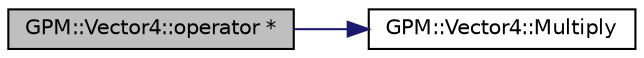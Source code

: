 digraph "GPM::Vector4::operator *"
{
 // INTERACTIVE_SVG=YES
 // LATEX_PDF_SIZE
  edge [fontname="Helvetica",fontsize="10",labelfontname="Helvetica",labelfontsize="10"];
  node [fontname="Helvetica",fontsize="10",shape=record];
  rankdir="LR";
  Node279 [label="GPM::Vector4::operator *",height=0.2,width=0.4,color="black", fillcolor="grey75", style="filled", fontcolor="black",tooltip="Return the multiplication of scalar and actual vector."];
  Node279 -> Node280 [color="midnightblue",fontsize="10",style="solid",fontname="Helvetica"];
  Node280 [label="GPM::Vector4::Multiply",height=0.2,width=0.4,color="black", fillcolor="white", style="filled",URL="$struct_g_p_m_1_1_vector4.html#a44a1970f9f5879ce66ed2f466d94fb7e",tooltip="Multiply scalar to x, y and z."];
}
